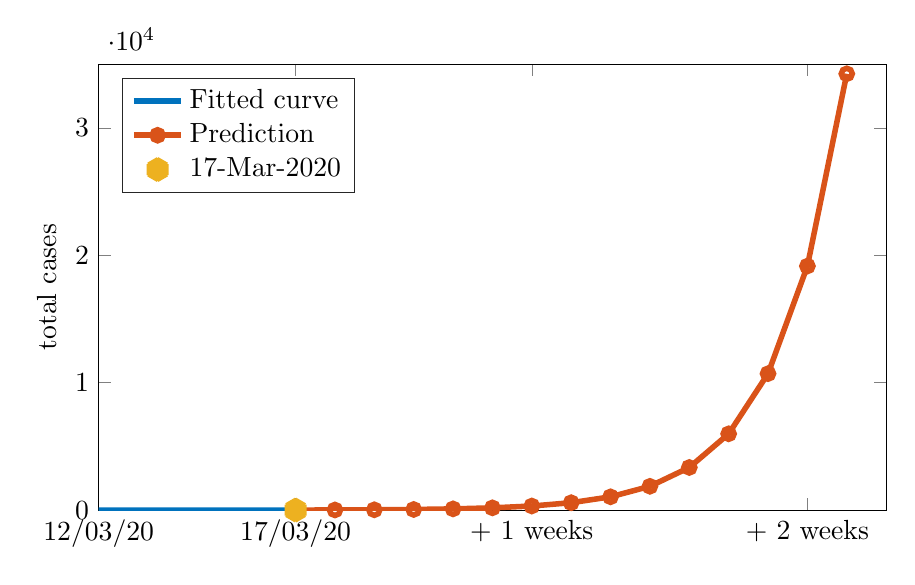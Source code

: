 % This file was created by matlab2tikz.
% Minimal pgfplots version: 1.3
%
\definecolor{mycolor1}{rgb}{0.0,0.447,0.741}%
\definecolor{mycolor2}{rgb}{0.85,0.325,0.098}%
\definecolor{mycolor3}{rgb}{0.929,0.694,0.125}%
%
\begin{tikzpicture}

\begin{axis}[%
width=10cm,
height=5.665cm,
at={(0cm,0cm)},
scale only axis,
xmin=0,
xmax=20,
xtick={0,5,11,18},
xticklabels={{12/03/20},{17/03/20},{+ 1 weeks},{+ 2 weeks}},
ymin=0,
ymax=35000,
ylabel={total cases},
legend style={at={(0.03,0.97)},anchor=north west,legend cell align=left,align=left,draw=white!15!black}
]
\addplot [color=mycolor1,solid,line width=2.0pt]
  table[row sep=crcr]{%
0	0.551\\
1	0.984\\
2	1.76\\
3	3.146\\
4	5.624\\
5	10.055\\
};
\addlegendentry{Fitted curve};

\addplot [color=mycolor2,solid,line width=2.0pt,mark=o,mark options={solid}]
  table[row sep=crcr]{%
5	10\\
6	18\\
7	32\\
8	57\\
9	103\\
10	184\\
11	328\\
12	587\\
13	1049\\
14	1875\\
15	3352\\
16	5993\\
17	10714\\
18	19154\\
19	34242\\
};
\addlegendentry{Prediction};

\addplot [color=mycolor3,line width=8.0pt,only marks,mark=asterisk,mark options={solid}]
  table[row sep=crcr]{%
5	9\\
};
\addlegendentry{17-Mar-2020};

\end{axis}
\end{tikzpicture}%